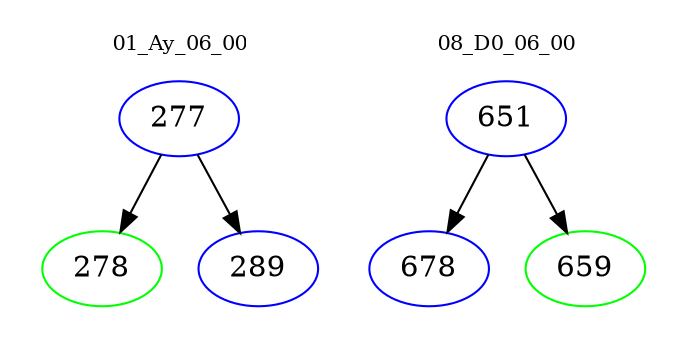 digraph{
subgraph cluster_0 {
color = white
label = "01_Ay_06_00";
fontsize=10;
T0_277 [label="277", color="blue"]
T0_277 -> T0_278 [color="black"]
T0_278 [label="278", color="green"]
T0_277 -> T0_289 [color="black"]
T0_289 [label="289", color="blue"]
}
subgraph cluster_1 {
color = white
label = "08_D0_06_00";
fontsize=10;
T1_651 [label="651", color="blue"]
T1_651 -> T1_678 [color="black"]
T1_678 [label="678", color="blue"]
T1_651 -> T1_659 [color="black"]
T1_659 [label="659", color="green"]
}
}
